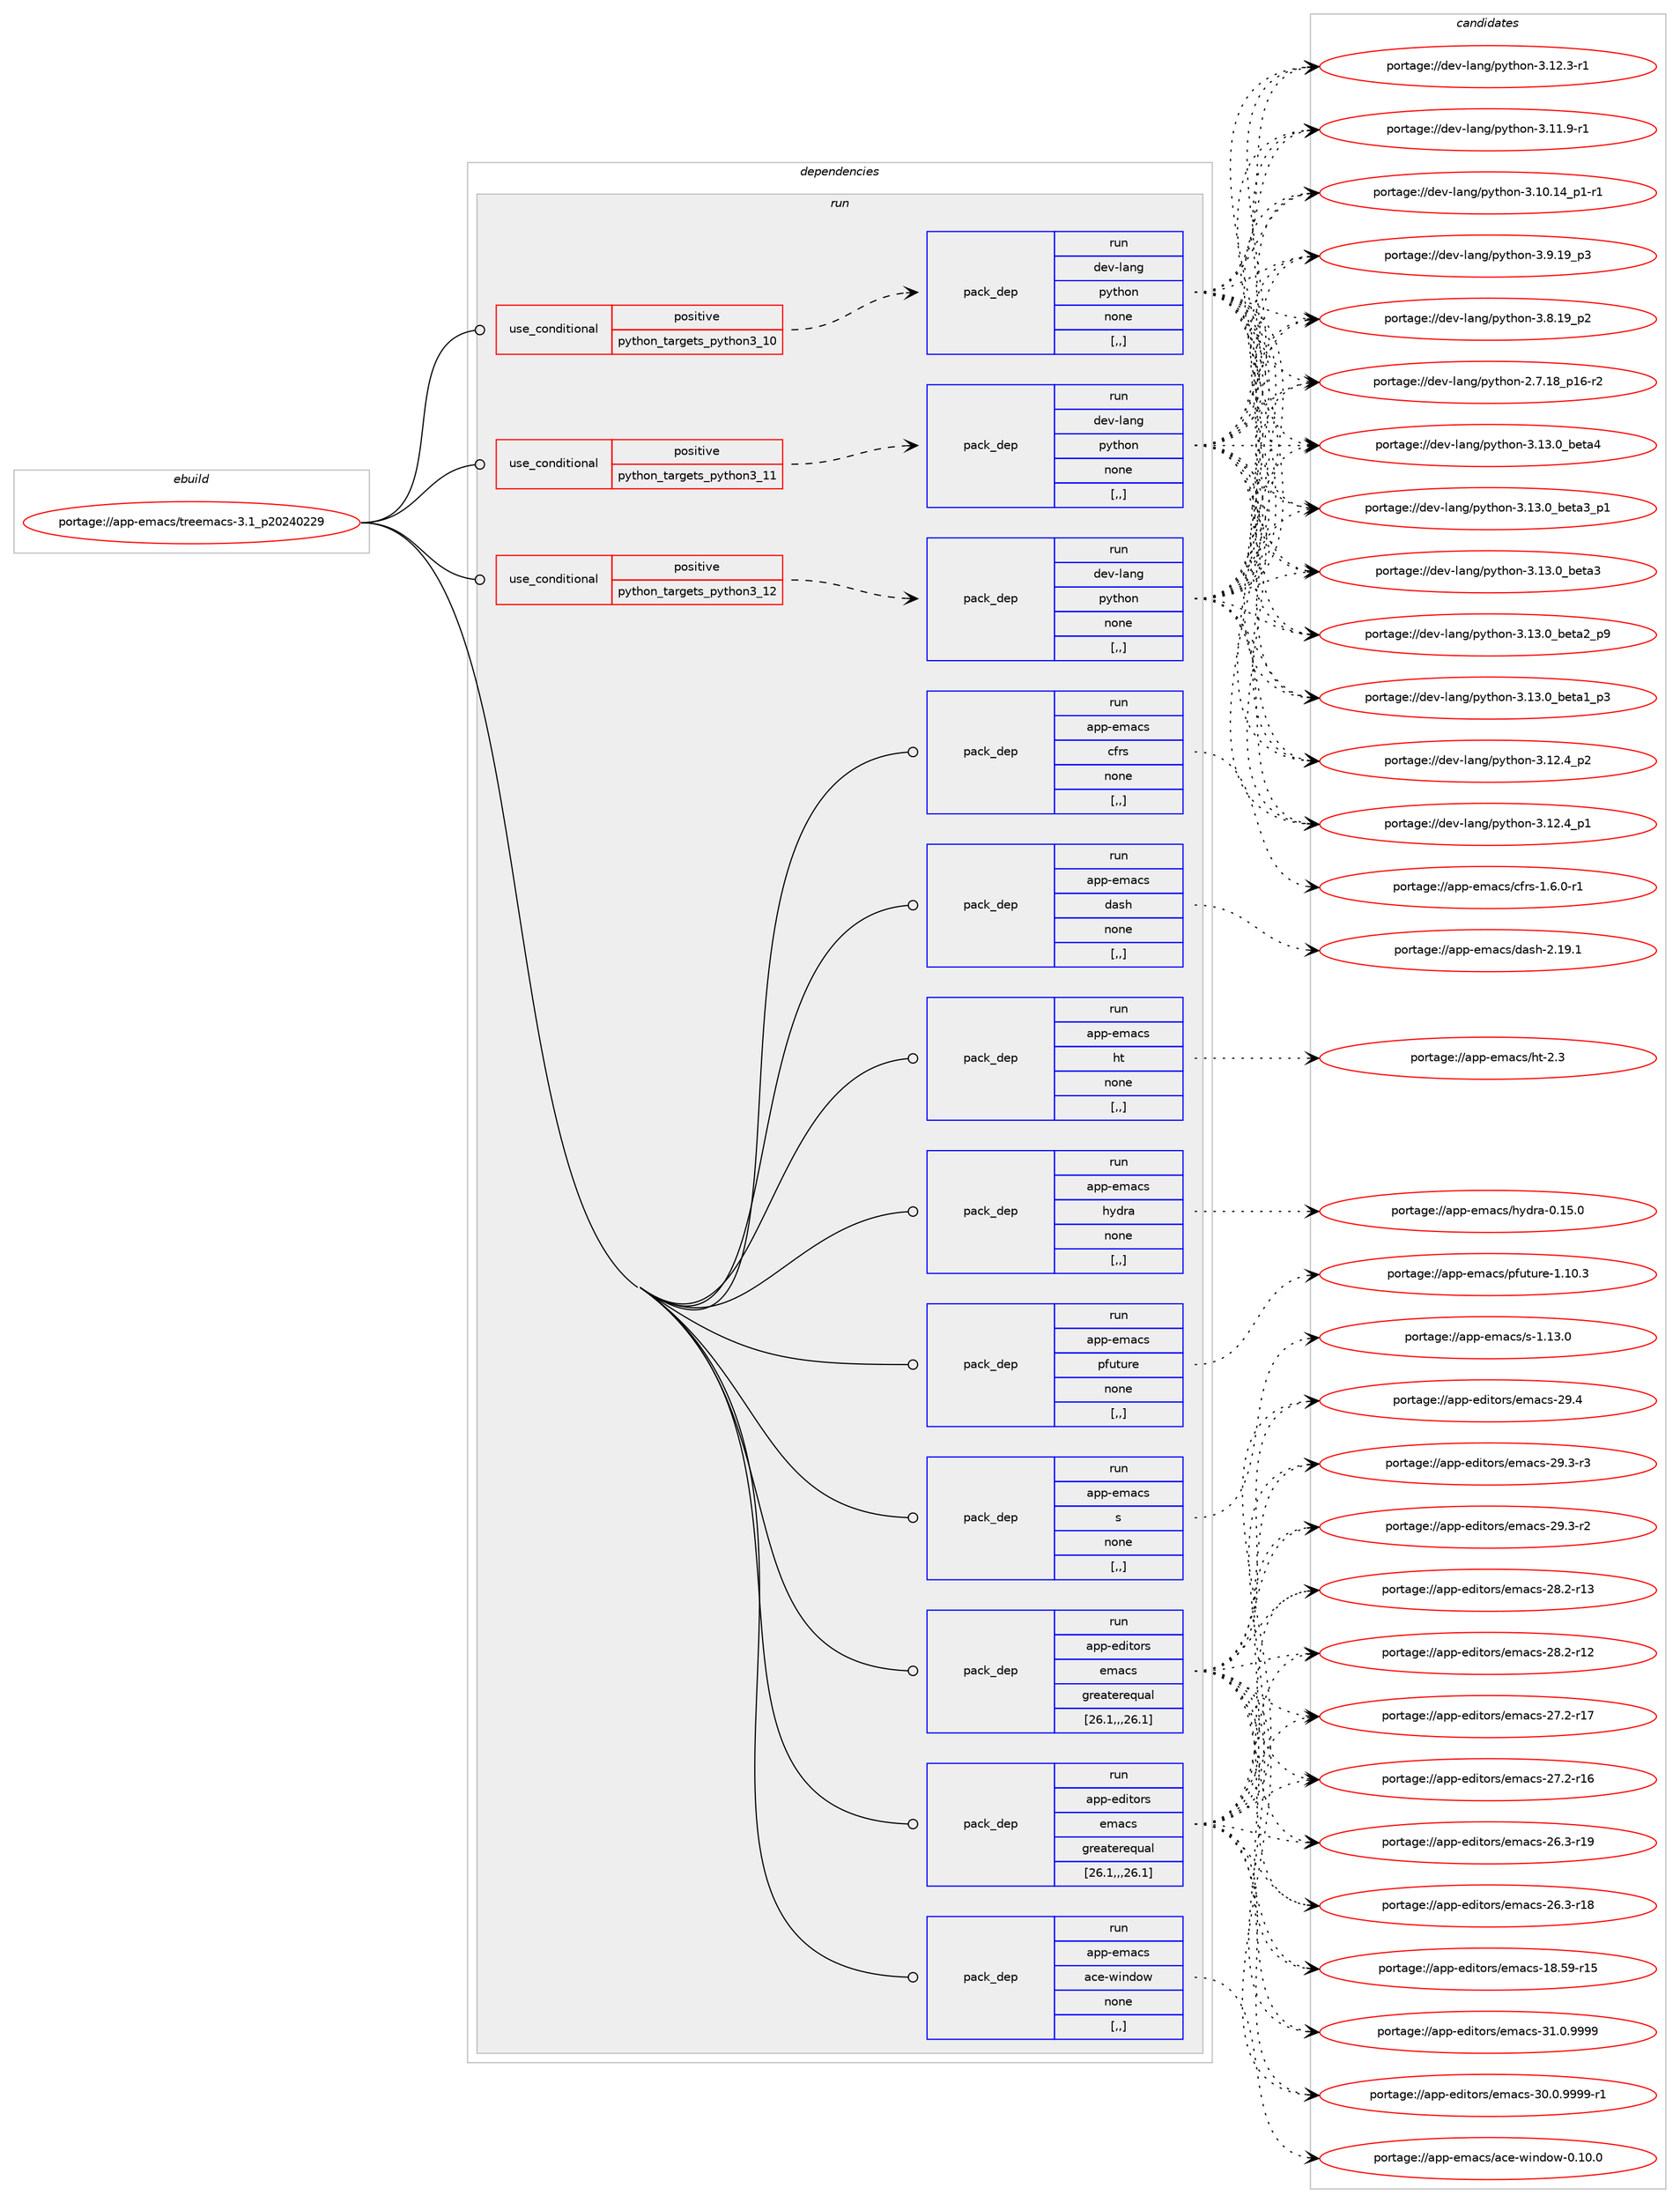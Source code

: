 digraph prolog {

# *************
# Graph options
# *************

newrank=true;
concentrate=true;
compound=true;
graph [rankdir=LR,fontname=Helvetica,fontsize=10,ranksep=1.5];#, ranksep=2.5, nodesep=0.2];
edge  [arrowhead=vee];
node  [fontname=Helvetica,fontsize=10];

# **********
# The ebuild
# **********

subgraph cluster_leftcol {
color=gray;
label=<<i>ebuild</i>>;
id [label="portage://app-emacs/treemacs-3.1_p20240229", color=red, width=4, href="../app-emacs/treemacs-3.1_p20240229.svg"];
}

# ****************
# The dependencies
# ****************

subgraph cluster_midcol {
color=gray;
label=<<i>dependencies</i>>;
subgraph cluster_compile {
fillcolor="#eeeeee";
style=filled;
label=<<i>compile</i>>;
}
subgraph cluster_compileandrun {
fillcolor="#eeeeee";
style=filled;
label=<<i>compile and run</i>>;
}
subgraph cluster_run {
fillcolor="#eeeeee";
style=filled;
label=<<i>run</i>>;
subgraph cond6197 {
dependency23366 [label=<<TABLE BORDER="0" CELLBORDER="1" CELLSPACING="0" CELLPADDING="4"><TR><TD ROWSPAN="3" CELLPADDING="10">use_conditional</TD></TR><TR><TD>positive</TD></TR><TR><TD>python_targets_python3_10</TD></TR></TABLE>>, shape=none, color=red];
subgraph pack17012 {
dependency23367 [label=<<TABLE BORDER="0" CELLBORDER="1" CELLSPACING="0" CELLPADDING="4" WIDTH="220"><TR><TD ROWSPAN="6" CELLPADDING="30">pack_dep</TD></TR><TR><TD WIDTH="110">run</TD></TR><TR><TD>dev-lang</TD></TR><TR><TD>python</TD></TR><TR><TD>none</TD></TR><TR><TD>[,,]</TD></TR></TABLE>>, shape=none, color=blue];
}
dependency23366:e -> dependency23367:w [weight=20,style="dashed",arrowhead="vee"];
}
id:e -> dependency23366:w [weight=20,style="solid",arrowhead="odot"];
subgraph cond6198 {
dependency23368 [label=<<TABLE BORDER="0" CELLBORDER="1" CELLSPACING="0" CELLPADDING="4"><TR><TD ROWSPAN="3" CELLPADDING="10">use_conditional</TD></TR><TR><TD>positive</TD></TR><TR><TD>python_targets_python3_11</TD></TR></TABLE>>, shape=none, color=red];
subgraph pack17013 {
dependency23369 [label=<<TABLE BORDER="0" CELLBORDER="1" CELLSPACING="0" CELLPADDING="4" WIDTH="220"><TR><TD ROWSPAN="6" CELLPADDING="30">pack_dep</TD></TR><TR><TD WIDTH="110">run</TD></TR><TR><TD>dev-lang</TD></TR><TR><TD>python</TD></TR><TR><TD>none</TD></TR><TR><TD>[,,]</TD></TR></TABLE>>, shape=none, color=blue];
}
dependency23368:e -> dependency23369:w [weight=20,style="dashed",arrowhead="vee"];
}
id:e -> dependency23368:w [weight=20,style="solid",arrowhead="odot"];
subgraph cond6199 {
dependency23370 [label=<<TABLE BORDER="0" CELLBORDER="1" CELLSPACING="0" CELLPADDING="4"><TR><TD ROWSPAN="3" CELLPADDING="10">use_conditional</TD></TR><TR><TD>positive</TD></TR><TR><TD>python_targets_python3_12</TD></TR></TABLE>>, shape=none, color=red];
subgraph pack17014 {
dependency23371 [label=<<TABLE BORDER="0" CELLBORDER="1" CELLSPACING="0" CELLPADDING="4" WIDTH="220"><TR><TD ROWSPAN="6" CELLPADDING="30">pack_dep</TD></TR><TR><TD WIDTH="110">run</TD></TR><TR><TD>dev-lang</TD></TR><TR><TD>python</TD></TR><TR><TD>none</TD></TR><TR><TD>[,,]</TD></TR></TABLE>>, shape=none, color=blue];
}
dependency23370:e -> dependency23371:w [weight=20,style="dashed",arrowhead="vee"];
}
id:e -> dependency23370:w [weight=20,style="solid",arrowhead="odot"];
subgraph pack17015 {
dependency23372 [label=<<TABLE BORDER="0" CELLBORDER="1" CELLSPACING="0" CELLPADDING="4" WIDTH="220"><TR><TD ROWSPAN="6" CELLPADDING="30">pack_dep</TD></TR><TR><TD WIDTH="110">run</TD></TR><TR><TD>app-editors</TD></TR><TR><TD>emacs</TD></TR><TR><TD>greaterequal</TD></TR><TR><TD>[26.1,,,26.1]</TD></TR></TABLE>>, shape=none, color=blue];
}
id:e -> dependency23372:w [weight=20,style="solid",arrowhead="odot"];
subgraph pack17016 {
dependency23373 [label=<<TABLE BORDER="0" CELLBORDER="1" CELLSPACING="0" CELLPADDING="4" WIDTH="220"><TR><TD ROWSPAN="6" CELLPADDING="30">pack_dep</TD></TR><TR><TD WIDTH="110">run</TD></TR><TR><TD>app-editors</TD></TR><TR><TD>emacs</TD></TR><TR><TD>greaterequal</TD></TR><TR><TD>[26.1,,,26.1]</TD></TR></TABLE>>, shape=none, color=blue];
}
id:e -> dependency23373:w [weight=20,style="solid",arrowhead="odot"];
subgraph pack17017 {
dependency23374 [label=<<TABLE BORDER="0" CELLBORDER="1" CELLSPACING="0" CELLPADDING="4" WIDTH="220"><TR><TD ROWSPAN="6" CELLPADDING="30">pack_dep</TD></TR><TR><TD WIDTH="110">run</TD></TR><TR><TD>app-emacs</TD></TR><TR><TD>ace-window</TD></TR><TR><TD>none</TD></TR><TR><TD>[,,]</TD></TR></TABLE>>, shape=none, color=blue];
}
id:e -> dependency23374:w [weight=20,style="solid",arrowhead="odot"];
subgraph pack17018 {
dependency23375 [label=<<TABLE BORDER="0" CELLBORDER="1" CELLSPACING="0" CELLPADDING="4" WIDTH="220"><TR><TD ROWSPAN="6" CELLPADDING="30">pack_dep</TD></TR><TR><TD WIDTH="110">run</TD></TR><TR><TD>app-emacs</TD></TR><TR><TD>cfrs</TD></TR><TR><TD>none</TD></TR><TR><TD>[,,]</TD></TR></TABLE>>, shape=none, color=blue];
}
id:e -> dependency23375:w [weight=20,style="solid",arrowhead="odot"];
subgraph pack17019 {
dependency23376 [label=<<TABLE BORDER="0" CELLBORDER="1" CELLSPACING="0" CELLPADDING="4" WIDTH="220"><TR><TD ROWSPAN="6" CELLPADDING="30">pack_dep</TD></TR><TR><TD WIDTH="110">run</TD></TR><TR><TD>app-emacs</TD></TR><TR><TD>dash</TD></TR><TR><TD>none</TD></TR><TR><TD>[,,]</TD></TR></TABLE>>, shape=none, color=blue];
}
id:e -> dependency23376:w [weight=20,style="solid",arrowhead="odot"];
subgraph pack17020 {
dependency23377 [label=<<TABLE BORDER="0" CELLBORDER="1" CELLSPACING="0" CELLPADDING="4" WIDTH="220"><TR><TD ROWSPAN="6" CELLPADDING="30">pack_dep</TD></TR><TR><TD WIDTH="110">run</TD></TR><TR><TD>app-emacs</TD></TR><TR><TD>ht</TD></TR><TR><TD>none</TD></TR><TR><TD>[,,]</TD></TR></TABLE>>, shape=none, color=blue];
}
id:e -> dependency23377:w [weight=20,style="solid",arrowhead="odot"];
subgraph pack17021 {
dependency23378 [label=<<TABLE BORDER="0" CELLBORDER="1" CELLSPACING="0" CELLPADDING="4" WIDTH="220"><TR><TD ROWSPAN="6" CELLPADDING="30">pack_dep</TD></TR><TR><TD WIDTH="110">run</TD></TR><TR><TD>app-emacs</TD></TR><TR><TD>hydra</TD></TR><TR><TD>none</TD></TR><TR><TD>[,,]</TD></TR></TABLE>>, shape=none, color=blue];
}
id:e -> dependency23378:w [weight=20,style="solid",arrowhead="odot"];
subgraph pack17022 {
dependency23379 [label=<<TABLE BORDER="0" CELLBORDER="1" CELLSPACING="0" CELLPADDING="4" WIDTH="220"><TR><TD ROWSPAN="6" CELLPADDING="30">pack_dep</TD></TR><TR><TD WIDTH="110">run</TD></TR><TR><TD>app-emacs</TD></TR><TR><TD>pfuture</TD></TR><TR><TD>none</TD></TR><TR><TD>[,,]</TD></TR></TABLE>>, shape=none, color=blue];
}
id:e -> dependency23379:w [weight=20,style="solid",arrowhead="odot"];
subgraph pack17023 {
dependency23380 [label=<<TABLE BORDER="0" CELLBORDER="1" CELLSPACING="0" CELLPADDING="4" WIDTH="220"><TR><TD ROWSPAN="6" CELLPADDING="30">pack_dep</TD></TR><TR><TD WIDTH="110">run</TD></TR><TR><TD>app-emacs</TD></TR><TR><TD>s</TD></TR><TR><TD>none</TD></TR><TR><TD>[,,]</TD></TR></TABLE>>, shape=none, color=blue];
}
id:e -> dependency23380:w [weight=20,style="solid",arrowhead="odot"];
}
}

# **************
# The candidates
# **************

subgraph cluster_choices {
rank=same;
color=gray;
label=<<i>candidates</i>>;

subgraph choice17012 {
color=black;
nodesep=1;
choice1001011184510897110103471121211161041111104551464951464895981011169752 [label="portage://dev-lang/python-3.13.0_beta4", color=red, width=4,href="../dev-lang/python-3.13.0_beta4.svg"];
choice10010111845108971101034711212111610411111045514649514648959810111697519511249 [label="portage://dev-lang/python-3.13.0_beta3_p1", color=red, width=4,href="../dev-lang/python-3.13.0_beta3_p1.svg"];
choice1001011184510897110103471121211161041111104551464951464895981011169751 [label="portage://dev-lang/python-3.13.0_beta3", color=red, width=4,href="../dev-lang/python-3.13.0_beta3.svg"];
choice10010111845108971101034711212111610411111045514649514648959810111697509511257 [label="portage://dev-lang/python-3.13.0_beta2_p9", color=red, width=4,href="../dev-lang/python-3.13.0_beta2_p9.svg"];
choice10010111845108971101034711212111610411111045514649514648959810111697499511251 [label="portage://dev-lang/python-3.13.0_beta1_p3", color=red, width=4,href="../dev-lang/python-3.13.0_beta1_p3.svg"];
choice100101118451089711010347112121116104111110455146495046529511250 [label="portage://dev-lang/python-3.12.4_p2", color=red, width=4,href="../dev-lang/python-3.12.4_p2.svg"];
choice100101118451089711010347112121116104111110455146495046529511249 [label="portage://dev-lang/python-3.12.4_p1", color=red, width=4,href="../dev-lang/python-3.12.4_p1.svg"];
choice100101118451089711010347112121116104111110455146495046514511449 [label="portage://dev-lang/python-3.12.3-r1", color=red, width=4,href="../dev-lang/python-3.12.3-r1.svg"];
choice100101118451089711010347112121116104111110455146494946574511449 [label="portage://dev-lang/python-3.11.9-r1", color=red, width=4,href="../dev-lang/python-3.11.9-r1.svg"];
choice100101118451089711010347112121116104111110455146494846495295112494511449 [label="portage://dev-lang/python-3.10.14_p1-r1", color=red, width=4,href="../dev-lang/python-3.10.14_p1-r1.svg"];
choice100101118451089711010347112121116104111110455146574649579511251 [label="portage://dev-lang/python-3.9.19_p3", color=red, width=4,href="../dev-lang/python-3.9.19_p3.svg"];
choice100101118451089711010347112121116104111110455146564649579511250 [label="portage://dev-lang/python-3.8.19_p2", color=red, width=4,href="../dev-lang/python-3.8.19_p2.svg"];
choice100101118451089711010347112121116104111110455046554649569511249544511450 [label="portage://dev-lang/python-2.7.18_p16-r2", color=red, width=4,href="../dev-lang/python-2.7.18_p16-r2.svg"];
dependency23367:e -> choice1001011184510897110103471121211161041111104551464951464895981011169752:w [style=dotted,weight="100"];
dependency23367:e -> choice10010111845108971101034711212111610411111045514649514648959810111697519511249:w [style=dotted,weight="100"];
dependency23367:e -> choice1001011184510897110103471121211161041111104551464951464895981011169751:w [style=dotted,weight="100"];
dependency23367:e -> choice10010111845108971101034711212111610411111045514649514648959810111697509511257:w [style=dotted,weight="100"];
dependency23367:e -> choice10010111845108971101034711212111610411111045514649514648959810111697499511251:w [style=dotted,weight="100"];
dependency23367:e -> choice100101118451089711010347112121116104111110455146495046529511250:w [style=dotted,weight="100"];
dependency23367:e -> choice100101118451089711010347112121116104111110455146495046529511249:w [style=dotted,weight="100"];
dependency23367:e -> choice100101118451089711010347112121116104111110455146495046514511449:w [style=dotted,weight="100"];
dependency23367:e -> choice100101118451089711010347112121116104111110455146494946574511449:w [style=dotted,weight="100"];
dependency23367:e -> choice100101118451089711010347112121116104111110455146494846495295112494511449:w [style=dotted,weight="100"];
dependency23367:e -> choice100101118451089711010347112121116104111110455146574649579511251:w [style=dotted,weight="100"];
dependency23367:e -> choice100101118451089711010347112121116104111110455146564649579511250:w [style=dotted,weight="100"];
dependency23367:e -> choice100101118451089711010347112121116104111110455046554649569511249544511450:w [style=dotted,weight="100"];
}
subgraph choice17013 {
color=black;
nodesep=1;
choice1001011184510897110103471121211161041111104551464951464895981011169752 [label="portage://dev-lang/python-3.13.0_beta4", color=red, width=4,href="../dev-lang/python-3.13.0_beta4.svg"];
choice10010111845108971101034711212111610411111045514649514648959810111697519511249 [label="portage://dev-lang/python-3.13.0_beta3_p1", color=red, width=4,href="../dev-lang/python-3.13.0_beta3_p1.svg"];
choice1001011184510897110103471121211161041111104551464951464895981011169751 [label="portage://dev-lang/python-3.13.0_beta3", color=red, width=4,href="../dev-lang/python-3.13.0_beta3.svg"];
choice10010111845108971101034711212111610411111045514649514648959810111697509511257 [label="portage://dev-lang/python-3.13.0_beta2_p9", color=red, width=4,href="../dev-lang/python-3.13.0_beta2_p9.svg"];
choice10010111845108971101034711212111610411111045514649514648959810111697499511251 [label="portage://dev-lang/python-3.13.0_beta1_p3", color=red, width=4,href="../dev-lang/python-3.13.0_beta1_p3.svg"];
choice100101118451089711010347112121116104111110455146495046529511250 [label="portage://dev-lang/python-3.12.4_p2", color=red, width=4,href="../dev-lang/python-3.12.4_p2.svg"];
choice100101118451089711010347112121116104111110455146495046529511249 [label="portage://dev-lang/python-3.12.4_p1", color=red, width=4,href="../dev-lang/python-3.12.4_p1.svg"];
choice100101118451089711010347112121116104111110455146495046514511449 [label="portage://dev-lang/python-3.12.3-r1", color=red, width=4,href="../dev-lang/python-3.12.3-r1.svg"];
choice100101118451089711010347112121116104111110455146494946574511449 [label="portage://dev-lang/python-3.11.9-r1", color=red, width=4,href="../dev-lang/python-3.11.9-r1.svg"];
choice100101118451089711010347112121116104111110455146494846495295112494511449 [label="portage://dev-lang/python-3.10.14_p1-r1", color=red, width=4,href="../dev-lang/python-3.10.14_p1-r1.svg"];
choice100101118451089711010347112121116104111110455146574649579511251 [label="portage://dev-lang/python-3.9.19_p3", color=red, width=4,href="../dev-lang/python-3.9.19_p3.svg"];
choice100101118451089711010347112121116104111110455146564649579511250 [label="portage://dev-lang/python-3.8.19_p2", color=red, width=4,href="../dev-lang/python-3.8.19_p2.svg"];
choice100101118451089711010347112121116104111110455046554649569511249544511450 [label="portage://dev-lang/python-2.7.18_p16-r2", color=red, width=4,href="../dev-lang/python-2.7.18_p16-r2.svg"];
dependency23369:e -> choice1001011184510897110103471121211161041111104551464951464895981011169752:w [style=dotted,weight="100"];
dependency23369:e -> choice10010111845108971101034711212111610411111045514649514648959810111697519511249:w [style=dotted,weight="100"];
dependency23369:e -> choice1001011184510897110103471121211161041111104551464951464895981011169751:w [style=dotted,weight="100"];
dependency23369:e -> choice10010111845108971101034711212111610411111045514649514648959810111697509511257:w [style=dotted,weight="100"];
dependency23369:e -> choice10010111845108971101034711212111610411111045514649514648959810111697499511251:w [style=dotted,weight="100"];
dependency23369:e -> choice100101118451089711010347112121116104111110455146495046529511250:w [style=dotted,weight="100"];
dependency23369:e -> choice100101118451089711010347112121116104111110455146495046529511249:w [style=dotted,weight="100"];
dependency23369:e -> choice100101118451089711010347112121116104111110455146495046514511449:w [style=dotted,weight="100"];
dependency23369:e -> choice100101118451089711010347112121116104111110455146494946574511449:w [style=dotted,weight="100"];
dependency23369:e -> choice100101118451089711010347112121116104111110455146494846495295112494511449:w [style=dotted,weight="100"];
dependency23369:e -> choice100101118451089711010347112121116104111110455146574649579511251:w [style=dotted,weight="100"];
dependency23369:e -> choice100101118451089711010347112121116104111110455146564649579511250:w [style=dotted,weight="100"];
dependency23369:e -> choice100101118451089711010347112121116104111110455046554649569511249544511450:w [style=dotted,weight="100"];
}
subgraph choice17014 {
color=black;
nodesep=1;
choice1001011184510897110103471121211161041111104551464951464895981011169752 [label="portage://dev-lang/python-3.13.0_beta4", color=red, width=4,href="../dev-lang/python-3.13.0_beta4.svg"];
choice10010111845108971101034711212111610411111045514649514648959810111697519511249 [label="portage://dev-lang/python-3.13.0_beta3_p1", color=red, width=4,href="../dev-lang/python-3.13.0_beta3_p1.svg"];
choice1001011184510897110103471121211161041111104551464951464895981011169751 [label="portage://dev-lang/python-3.13.0_beta3", color=red, width=4,href="../dev-lang/python-3.13.0_beta3.svg"];
choice10010111845108971101034711212111610411111045514649514648959810111697509511257 [label="portage://dev-lang/python-3.13.0_beta2_p9", color=red, width=4,href="../dev-lang/python-3.13.0_beta2_p9.svg"];
choice10010111845108971101034711212111610411111045514649514648959810111697499511251 [label="portage://dev-lang/python-3.13.0_beta1_p3", color=red, width=4,href="../dev-lang/python-3.13.0_beta1_p3.svg"];
choice100101118451089711010347112121116104111110455146495046529511250 [label="portage://dev-lang/python-3.12.4_p2", color=red, width=4,href="../dev-lang/python-3.12.4_p2.svg"];
choice100101118451089711010347112121116104111110455146495046529511249 [label="portage://dev-lang/python-3.12.4_p1", color=red, width=4,href="../dev-lang/python-3.12.4_p1.svg"];
choice100101118451089711010347112121116104111110455146495046514511449 [label="portage://dev-lang/python-3.12.3-r1", color=red, width=4,href="../dev-lang/python-3.12.3-r1.svg"];
choice100101118451089711010347112121116104111110455146494946574511449 [label="portage://dev-lang/python-3.11.9-r1", color=red, width=4,href="../dev-lang/python-3.11.9-r1.svg"];
choice100101118451089711010347112121116104111110455146494846495295112494511449 [label="portage://dev-lang/python-3.10.14_p1-r1", color=red, width=4,href="../dev-lang/python-3.10.14_p1-r1.svg"];
choice100101118451089711010347112121116104111110455146574649579511251 [label="portage://dev-lang/python-3.9.19_p3", color=red, width=4,href="../dev-lang/python-3.9.19_p3.svg"];
choice100101118451089711010347112121116104111110455146564649579511250 [label="portage://dev-lang/python-3.8.19_p2", color=red, width=4,href="../dev-lang/python-3.8.19_p2.svg"];
choice100101118451089711010347112121116104111110455046554649569511249544511450 [label="portage://dev-lang/python-2.7.18_p16-r2", color=red, width=4,href="../dev-lang/python-2.7.18_p16-r2.svg"];
dependency23371:e -> choice1001011184510897110103471121211161041111104551464951464895981011169752:w [style=dotted,weight="100"];
dependency23371:e -> choice10010111845108971101034711212111610411111045514649514648959810111697519511249:w [style=dotted,weight="100"];
dependency23371:e -> choice1001011184510897110103471121211161041111104551464951464895981011169751:w [style=dotted,weight="100"];
dependency23371:e -> choice10010111845108971101034711212111610411111045514649514648959810111697509511257:w [style=dotted,weight="100"];
dependency23371:e -> choice10010111845108971101034711212111610411111045514649514648959810111697499511251:w [style=dotted,weight="100"];
dependency23371:e -> choice100101118451089711010347112121116104111110455146495046529511250:w [style=dotted,weight="100"];
dependency23371:e -> choice100101118451089711010347112121116104111110455146495046529511249:w [style=dotted,weight="100"];
dependency23371:e -> choice100101118451089711010347112121116104111110455146495046514511449:w [style=dotted,weight="100"];
dependency23371:e -> choice100101118451089711010347112121116104111110455146494946574511449:w [style=dotted,weight="100"];
dependency23371:e -> choice100101118451089711010347112121116104111110455146494846495295112494511449:w [style=dotted,weight="100"];
dependency23371:e -> choice100101118451089711010347112121116104111110455146574649579511251:w [style=dotted,weight="100"];
dependency23371:e -> choice100101118451089711010347112121116104111110455146564649579511250:w [style=dotted,weight="100"];
dependency23371:e -> choice100101118451089711010347112121116104111110455046554649569511249544511450:w [style=dotted,weight="100"];
}
subgraph choice17015 {
color=black;
nodesep=1;
choice971121124510110010511611111411547101109979911545514946484657575757 [label="portage://app-editors/emacs-31.0.9999", color=red, width=4,href="../app-editors/emacs-31.0.9999.svg"];
choice9711211245101100105116111114115471011099799115455148464846575757574511449 [label="portage://app-editors/emacs-30.0.9999-r1", color=red, width=4,href="../app-editors/emacs-30.0.9999-r1.svg"];
choice97112112451011001051161111141154710110997991154550574652 [label="portage://app-editors/emacs-29.4", color=red, width=4,href="../app-editors/emacs-29.4.svg"];
choice971121124510110010511611111411547101109979911545505746514511451 [label="portage://app-editors/emacs-29.3-r3", color=red, width=4,href="../app-editors/emacs-29.3-r3.svg"];
choice971121124510110010511611111411547101109979911545505746514511450 [label="portage://app-editors/emacs-29.3-r2", color=red, width=4,href="../app-editors/emacs-29.3-r2.svg"];
choice97112112451011001051161111141154710110997991154550564650451144951 [label="portage://app-editors/emacs-28.2-r13", color=red, width=4,href="../app-editors/emacs-28.2-r13.svg"];
choice97112112451011001051161111141154710110997991154550564650451144950 [label="portage://app-editors/emacs-28.2-r12", color=red, width=4,href="../app-editors/emacs-28.2-r12.svg"];
choice97112112451011001051161111141154710110997991154550554650451144955 [label="portage://app-editors/emacs-27.2-r17", color=red, width=4,href="../app-editors/emacs-27.2-r17.svg"];
choice97112112451011001051161111141154710110997991154550554650451144954 [label="portage://app-editors/emacs-27.2-r16", color=red, width=4,href="../app-editors/emacs-27.2-r16.svg"];
choice97112112451011001051161111141154710110997991154550544651451144957 [label="portage://app-editors/emacs-26.3-r19", color=red, width=4,href="../app-editors/emacs-26.3-r19.svg"];
choice97112112451011001051161111141154710110997991154550544651451144956 [label="portage://app-editors/emacs-26.3-r18", color=red, width=4,href="../app-editors/emacs-26.3-r18.svg"];
choice9711211245101100105116111114115471011099799115454956465357451144953 [label="portage://app-editors/emacs-18.59-r15", color=red, width=4,href="../app-editors/emacs-18.59-r15.svg"];
dependency23372:e -> choice971121124510110010511611111411547101109979911545514946484657575757:w [style=dotted,weight="100"];
dependency23372:e -> choice9711211245101100105116111114115471011099799115455148464846575757574511449:w [style=dotted,weight="100"];
dependency23372:e -> choice97112112451011001051161111141154710110997991154550574652:w [style=dotted,weight="100"];
dependency23372:e -> choice971121124510110010511611111411547101109979911545505746514511451:w [style=dotted,weight="100"];
dependency23372:e -> choice971121124510110010511611111411547101109979911545505746514511450:w [style=dotted,weight="100"];
dependency23372:e -> choice97112112451011001051161111141154710110997991154550564650451144951:w [style=dotted,weight="100"];
dependency23372:e -> choice97112112451011001051161111141154710110997991154550564650451144950:w [style=dotted,weight="100"];
dependency23372:e -> choice97112112451011001051161111141154710110997991154550554650451144955:w [style=dotted,weight="100"];
dependency23372:e -> choice97112112451011001051161111141154710110997991154550554650451144954:w [style=dotted,weight="100"];
dependency23372:e -> choice97112112451011001051161111141154710110997991154550544651451144957:w [style=dotted,weight="100"];
dependency23372:e -> choice97112112451011001051161111141154710110997991154550544651451144956:w [style=dotted,weight="100"];
dependency23372:e -> choice9711211245101100105116111114115471011099799115454956465357451144953:w [style=dotted,weight="100"];
}
subgraph choice17016 {
color=black;
nodesep=1;
choice971121124510110010511611111411547101109979911545514946484657575757 [label="portage://app-editors/emacs-31.0.9999", color=red, width=4,href="../app-editors/emacs-31.0.9999.svg"];
choice9711211245101100105116111114115471011099799115455148464846575757574511449 [label="portage://app-editors/emacs-30.0.9999-r1", color=red, width=4,href="../app-editors/emacs-30.0.9999-r1.svg"];
choice97112112451011001051161111141154710110997991154550574652 [label="portage://app-editors/emacs-29.4", color=red, width=4,href="../app-editors/emacs-29.4.svg"];
choice971121124510110010511611111411547101109979911545505746514511451 [label="portage://app-editors/emacs-29.3-r3", color=red, width=4,href="../app-editors/emacs-29.3-r3.svg"];
choice971121124510110010511611111411547101109979911545505746514511450 [label="portage://app-editors/emacs-29.3-r2", color=red, width=4,href="../app-editors/emacs-29.3-r2.svg"];
choice97112112451011001051161111141154710110997991154550564650451144951 [label="portage://app-editors/emacs-28.2-r13", color=red, width=4,href="../app-editors/emacs-28.2-r13.svg"];
choice97112112451011001051161111141154710110997991154550564650451144950 [label="portage://app-editors/emacs-28.2-r12", color=red, width=4,href="../app-editors/emacs-28.2-r12.svg"];
choice97112112451011001051161111141154710110997991154550554650451144955 [label="portage://app-editors/emacs-27.2-r17", color=red, width=4,href="../app-editors/emacs-27.2-r17.svg"];
choice97112112451011001051161111141154710110997991154550554650451144954 [label="portage://app-editors/emacs-27.2-r16", color=red, width=4,href="../app-editors/emacs-27.2-r16.svg"];
choice97112112451011001051161111141154710110997991154550544651451144957 [label="portage://app-editors/emacs-26.3-r19", color=red, width=4,href="../app-editors/emacs-26.3-r19.svg"];
choice97112112451011001051161111141154710110997991154550544651451144956 [label="portage://app-editors/emacs-26.3-r18", color=red, width=4,href="../app-editors/emacs-26.3-r18.svg"];
choice9711211245101100105116111114115471011099799115454956465357451144953 [label="portage://app-editors/emacs-18.59-r15", color=red, width=4,href="../app-editors/emacs-18.59-r15.svg"];
dependency23373:e -> choice971121124510110010511611111411547101109979911545514946484657575757:w [style=dotted,weight="100"];
dependency23373:e -> choice9711211245101100105116111114115471011099799115455148464846575757574511449:w [style=dotted,weight="100"];
dependency23373:e -> choice97112112451011001051161111141154710110997991154550574652:w [style=dotted,weight="100"];
dependency23373:e -> choice971121124510110010511611111411547101109979911545505746514511451:w [style=dotted,weight="100"];
dependency23373:e -> choice971121124510110010511611111411547101109979911545505746514511450:w [style=dotted,weight="100"];
dependency23373:e -> choice97112112451011001051161111141154710110997991154550564650451144951:w [style=dotted,weight="100"];
dependency23373:e -> choice97112112451011001051161111141154710110997991154550564650451144950:w [style=dotted,weight="100"];
dependency23373:e -> choice97112112451011001051161111141154710110997991154550554650451144955:w [style=dotted,weight="100"];
dependency23373:e -> choice97112112451011001051161111141154710110997991154550554650451144954:w [style=dotted,weight="100"];
dependency23373:e -> choice97112112451011001051161111141154710110997991154550544651451144957:w [style=dotted,weight="100"];
dependency23373:e -> choice97112112451011001051161111141154710110997991154550544651451144956:w [style=dotted,weight="100"];
dependency23373:e -> choice9711211245101100105116111114115471011099799115454956465357451144953:w [style=dotted,weight="100"];
}
subgraph choice17017 {
color=black;
nodesep=1;
choice971121124510110997991154797991014511910511010011111945484649484648 [label="portage://app-emacs/ace-window-0.10.0", color=red, width=4,href="../app-emacs/ace-window-0.10.0.svg"];
dependency23374:e -> choice971121124510110997991154797991014511910511010011111945484649484648:w [style=dotted,weight="100"];
}
subgraph choice17018 {
color=black;
nodesep=1;
choice9711211245101109979911547991021141154549465446484511449 [label="portage://app-emacs/cfrs-1.6.0-r1", color=red, width=4,href="../app-emacs/cfrs-1.6.0-r1.svg"];
dependency23375:e -> choice9711211245101109979911547991021141154549465446484511449:w [style=dotted,weight="100"];
}
subgraph choice17019 {
color=black;
nodesep=1;
choice97112112451011099799115471009711510445504649574649 [label="portage://app-emacs/dash-2.19.1", color=red, width=4,href="../app-emacs/dash-2.19.1.svg"];
dependency23376:e -> choice97112112451011099799115471009711510445504649574649:w [style=dotted,weight="100"];
}
subgraph choice17020 {
color=black;
nodesep=1;
choice971121124510110997991154710411645504651 [label="portage://app-emacs/ht-2.3", color=red, width=4,href="../app-emacs/ht-2.3.svg"];
dependency23377:e -> choice971121124510110997991154710411645504651:w [style=dotted,weight="100"];
}
subgraph choice17021 {
color=black;
nodesep=1;
choice97112112451011099799115471041211001149745484649534648 [label="portage://app-emacs/hydra-0.15.0", color=red, width=4,href="../app-emacs/hydra-0.15.0.svg"];
dependency23378:e -> choice97112112451011099799115471041211001149745484649534648:w [style=dotted,weight="100"];
}
subgraph choice17022 {
color=black;
nodesep=1;
choice971121124510110997991154711210211711611711410145494649484651 [label="portage://app-emacs/pfuture-1.10.3", color=red, width=4,href="../app-emacs/pfuture-1.10.3.svg"];
dependency23379:e -> choice971121124510110997991154711210211711611711410145494649484651:w [style=dotted,weight="100"];
}
subgraph choice17023 {
color=black;
nodesep=1;
choice971121124510110997991154711545494649514648 [label="portage://app-emacs/s-1.13.0", color=red, width=4,href="../app-emacs/s-1.13.0.svg"];
dependency23380:e -> choice971121124510110997991154711545494649514648:w [style=dotted,weight="100"];
}
}

}
